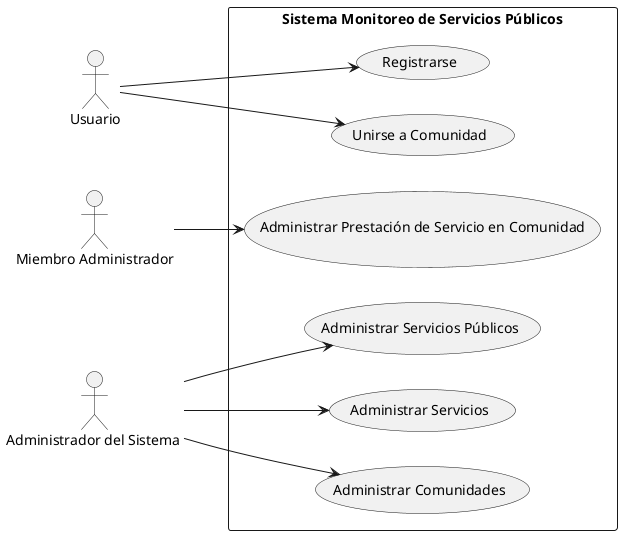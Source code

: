 @startuml TPA1-CU

left to right direction

actor Usuario
actor "Miembro Administrador" as MiembroAdministrador
actor "Administrador del Sistema " as Administrador

rectangle "Sistema Monitoreo de Servicios Públicos" {
  (Registrarse) as RegistrarUsuario
  (Unirse a Comunidad) as UnirseAComunidad
  
  (Administrar Prestación de Servicio en Comunidad) as AdmPrestacionDeServicio

  (Administrar Servicios Públicos) as AdmServicioPublico
  (Administrar Servicios) as AdmServicios
  (Administrar Comunidades) as AdmComunidades
}

Usuario --> RegistrarUsuario
Usuario --> UnirseAComunidad

MiembroAdministrador --> AdmPrestacionDeServicio

Administrador --> AdmServicioPublico
Administrador --> AdmServicios
Administrador --> AdmComunidades

@enduml